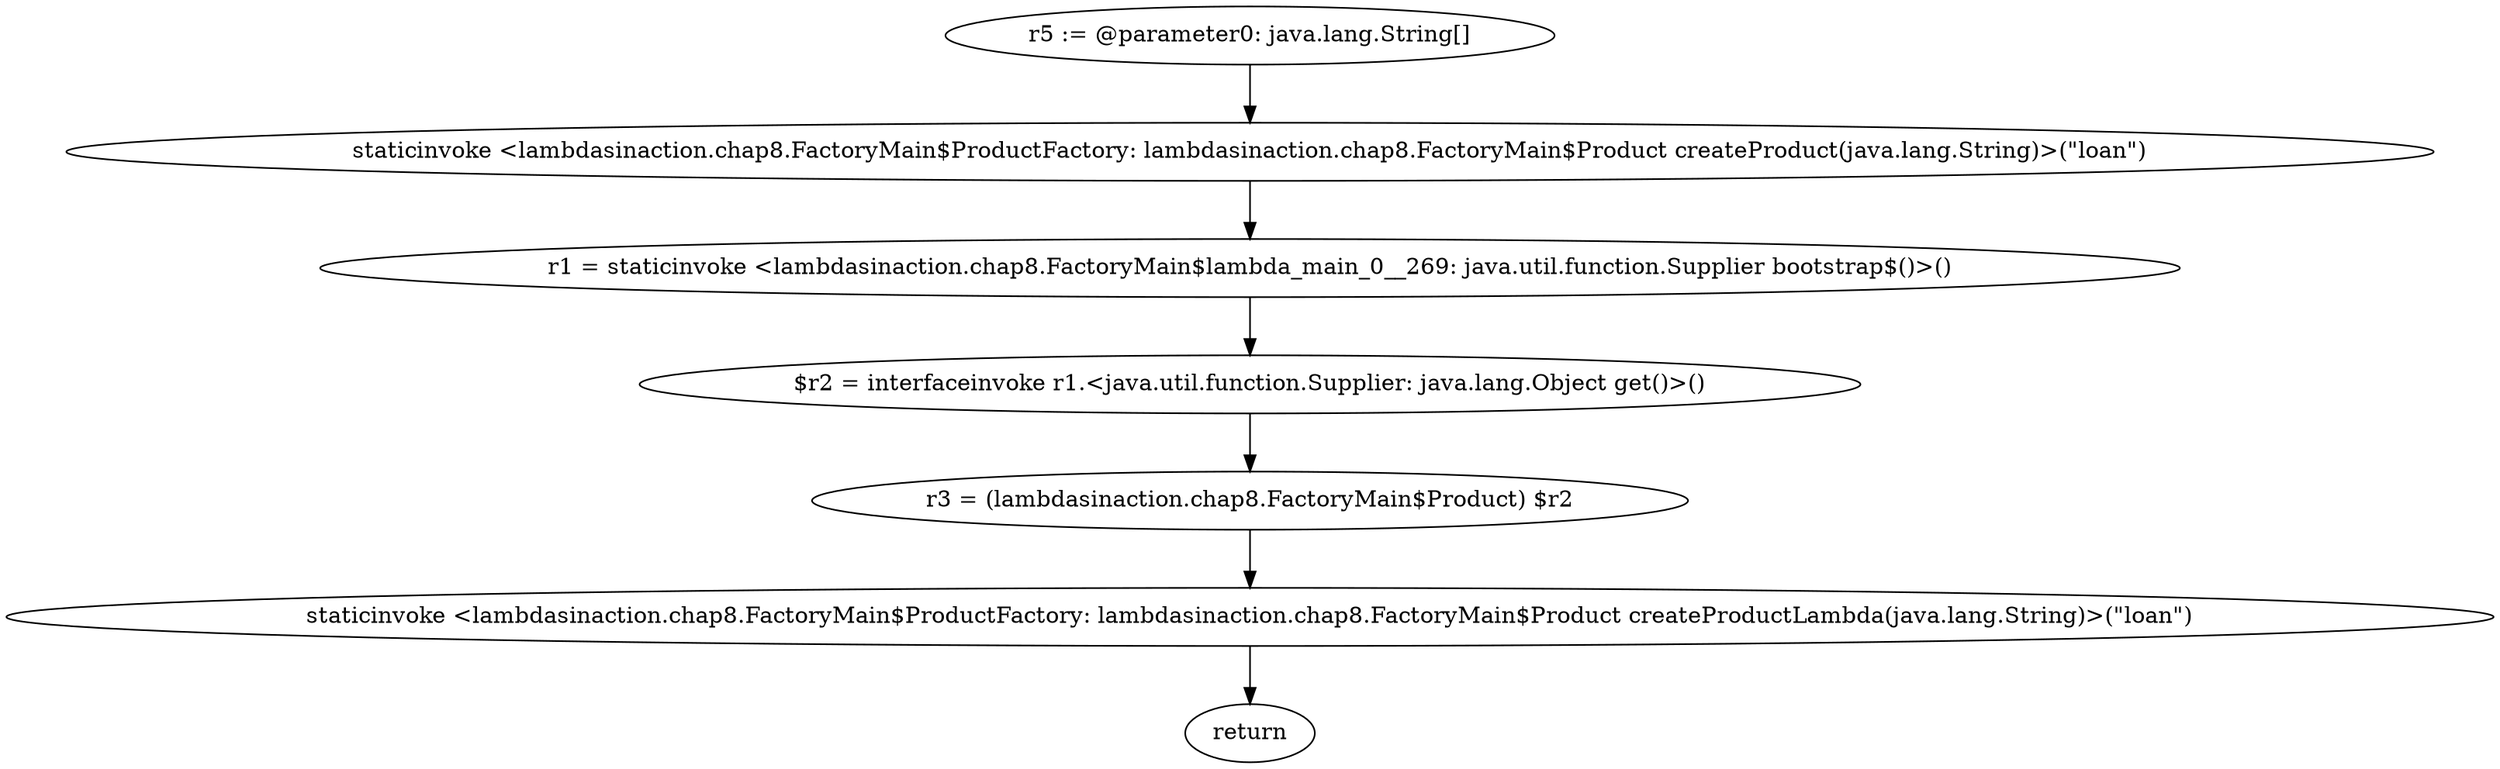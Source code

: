 digraph "unitGraph" {
    "r5 := @parameter0: java.lang.String[]"
    "staticinvoke <lambdasinaction.chap8.FactoryMain$ProductFactory: lambdasinaction.chap8.FactoryMain$Product createProduct(java.lang.String)>(\"loan\")"
    "r1 = staticinvoke <lambdasinaction.chap8.FactoryMain$lambda_main_0__269: java.util.function.Supplier bootstrap$()>()"
    "$r2 = interfaceinvoke r1.<java.util.function.Supplier: java.lang.Object get()>()"
    "r3 = (lambdasinaction.chap8.FactoryMain$Product) $r2"
    "staticinvoke <lambdasinaction.chap8.FactoryMain$ProductFactory: lambdasinaction.chap8.FactoryMain$Product createProductLambda(java.lang.String)>(\"loan\")"
    "return"
    "r5 := @parameter0: java.lang.String[]"->"staticinvoke <lambdasinaction.chap8.FactoryMain$ProductFactory: lambdasinaction.chap8.FactoryMain$Product createProduct(java.lang.String)>(\"loan\")";
    "staticinvoke <lambdasinaction.chap8.FactoryMain$ProductFactory: lambdasinaction.chap8.FactoryMain$Product createProduct(java.lang.String)>(\"loan\")"->"r1 = staticinvoke <lambdasinaction.chap8.FactoryMain$lambda_main_0__269: java.util.function.Supplier bootstrap$()>()";
    "r1 = staticinvoke <lambdasinaction.chap8.FactoryMain$lambda_main_0__269: java.util.function.Supplier bootstrap$()>()"->"$r2 = interfaceinvoke r1.<java.util.function.Supplier: java.lang.Object get()>()";
    "$r2 = interfaceinvoke r1.<java.util.function.Supplier: java.lang.Object get()>()"->"r3 = (lambdasinaction.chap8.FactoryMain$Product) $r2";
    "r3 = (lambdasinaction.chap8.FactoryMain$Product) $r2"->"staticinvoke <lambdasinaction.chap8.FactoryMain$ProductFactory: lambdasinaction.chap8.FactoryMain$Product createProductLambda(java.lang.String)>(\"loan\")";
    "staticinvoke <lambdasinaction.chap8.FactoryMain$ProductFactory: lambdasinaction.chap8.FactoryMain$Product createProductLambda(java.lang.String)>(\"loan\")"->"return";
}
